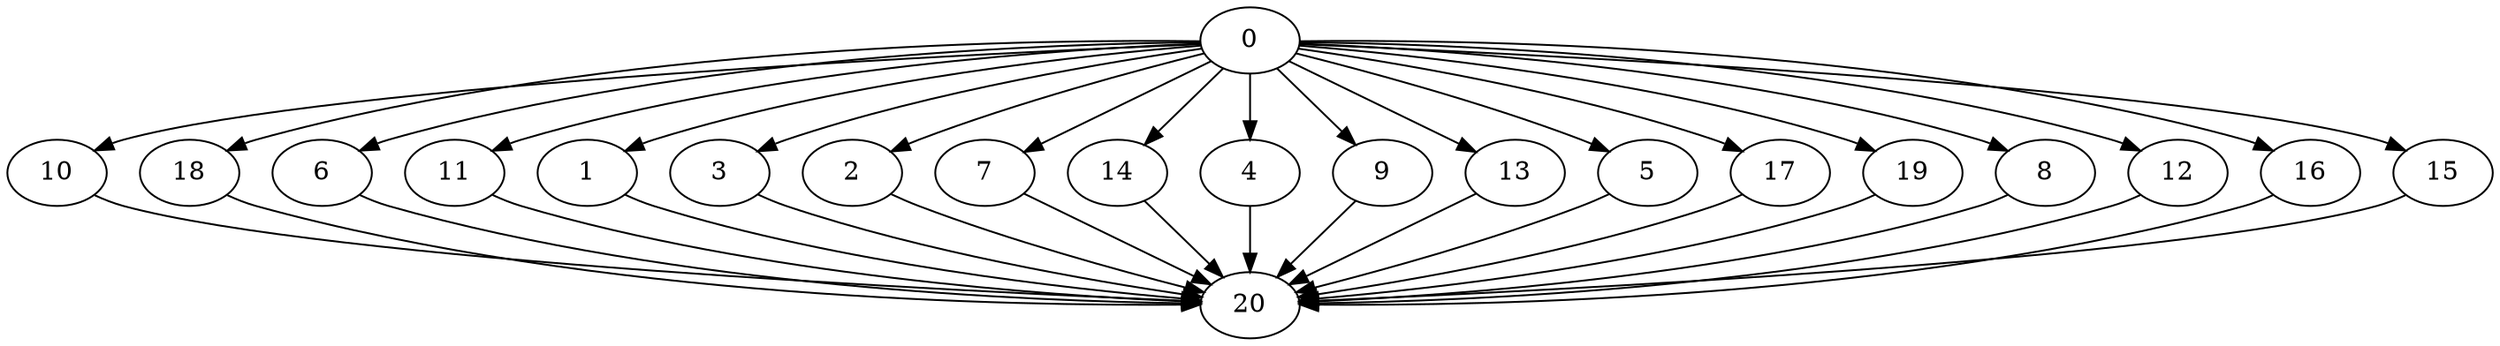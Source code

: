 digraph "Fork_Join_Nodes_21_CCR_0.10_WeightType_Random#7_Homogeneous-6" {
0 [Weight=186];
10 [Weight=207];
18 [Weight=207];
6 [Weight=207];
11 [Weight=207];
1 [Weight=186];
3 [Weight=166];
2 [Weight=166];
7 [Weight=145];
14 [Weight=124];
4 [Weight=104];
9 [Weight=104];
13 [Weight=83];
5 [Weight=62];
17 [Weight=62];
19 [Weight=62];
8 [Weight=62];
12 [Weight=41];
16 [Weight=41];
15 [Weight=41];
20 [Weight=145];
0 -> 11 [Weight=6];
0 -> 6 [Weight=7];
18 -> 20 [Weight=10];
10 -> 20 [Weight=10];
8 -> 20 [Weight=2];
0 -> 8 [Weight=5];
0 -> 3 [Weight=9];
0 -> 10 [Weight=9];
0 -> 5 [Weight=7];
11 -> 20 [Weight=6];
3 -> 20 [Weight=4];
0 -> 16 [Weight=8];
7 -> 20 [Weight=9];
16 -> 20 [Weight=8];
0 -> 18 [Weight=5];
0 -> 9 [Weight=2];
0 -> 1 [Weight=9];
0 -> 19 [Weight=10];
5 -> 20 [Weight=10];
13 -> 20 [Weight=6];
14 -> 20 [Weight=8];
0 -> 15 [Weight=7];
0 -> 14 [Weight=10];
17 -> 20 [Weight=4];
15 -> 20 [Weight=6];
2 -> 20 [Weight=3];
0 -> 12 [Weight=10];
9 -> 20 [Weight=6];
12 -> 20 [Weight=10];
1 -> 20 [Weight=9];
0 -> 17 [Weight=9];
0 -> 2 [Weight=4];
0 -> 7 [Weight=4];
6 -> 20 [Weight=9];
19 -> 20 [Weight=4];
4 -> 20 [Weight=6];
0 -> 4 [Weight=6];
0 -> 13 [Weight=4];
}
